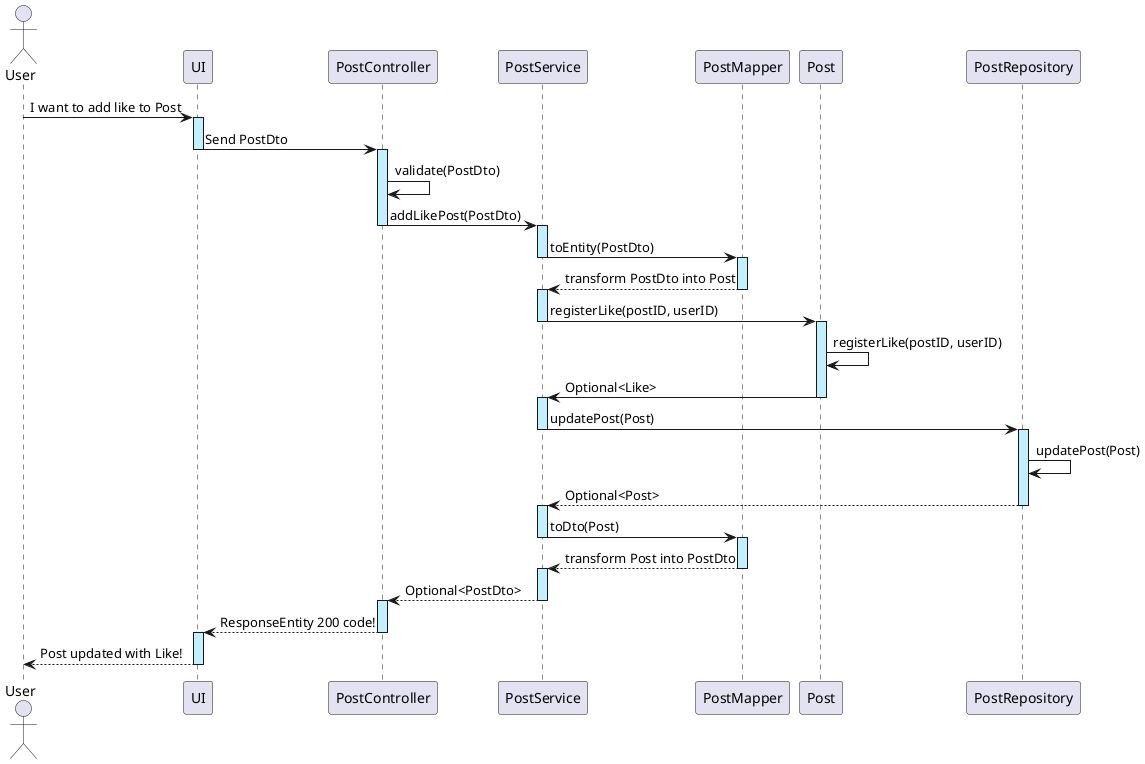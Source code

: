 @startuml


actor User

User -> UI ++ #application: I want to add like to Post
UI -> PostController --++ #application : Send PostDto
PostController -> PostController #application: validate(PostDto)
PostController -> PostService --++ #application: addLikePost(PostDto)
PostService -> PostMapper --++ #application: toEntity(PostDto)
PostMapper --> PostService --++ #application: transform PostDto into Post
PostService -> Post --++ #application: registerLike(postID, userID)
Post -> Post #application: registerLike(postID, userID)
Post -> PostService --++ #application: Optional<Like>
PostService -> PostRepository --++ #application: updatePost(Post)
PostRepository -> PostRepository #application: updatePost(Post)
PostRepository --> PostService --++ #application: Optional<Post>
PostService -> PostMapper --++ #application: toDto(Post)
PostMapper --> PostService --++ #application: transform Post into PostDto
PostService --> PostController --++ #application: Optional<PostDto>
PostController --> UI --++ #application: ResponseEntity 200 code!
UI --> User -- #application: Post updated with Like!


@enduml